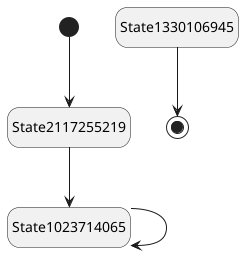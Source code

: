 @startuml
hide empty description
state State2117255219
state State1023714065
state State1330106945

[*] --> State2117255219
State2117255219 --> State1023714065
State1023714065 --> State1023714065
State1330106945 --> [*]
@enduml
